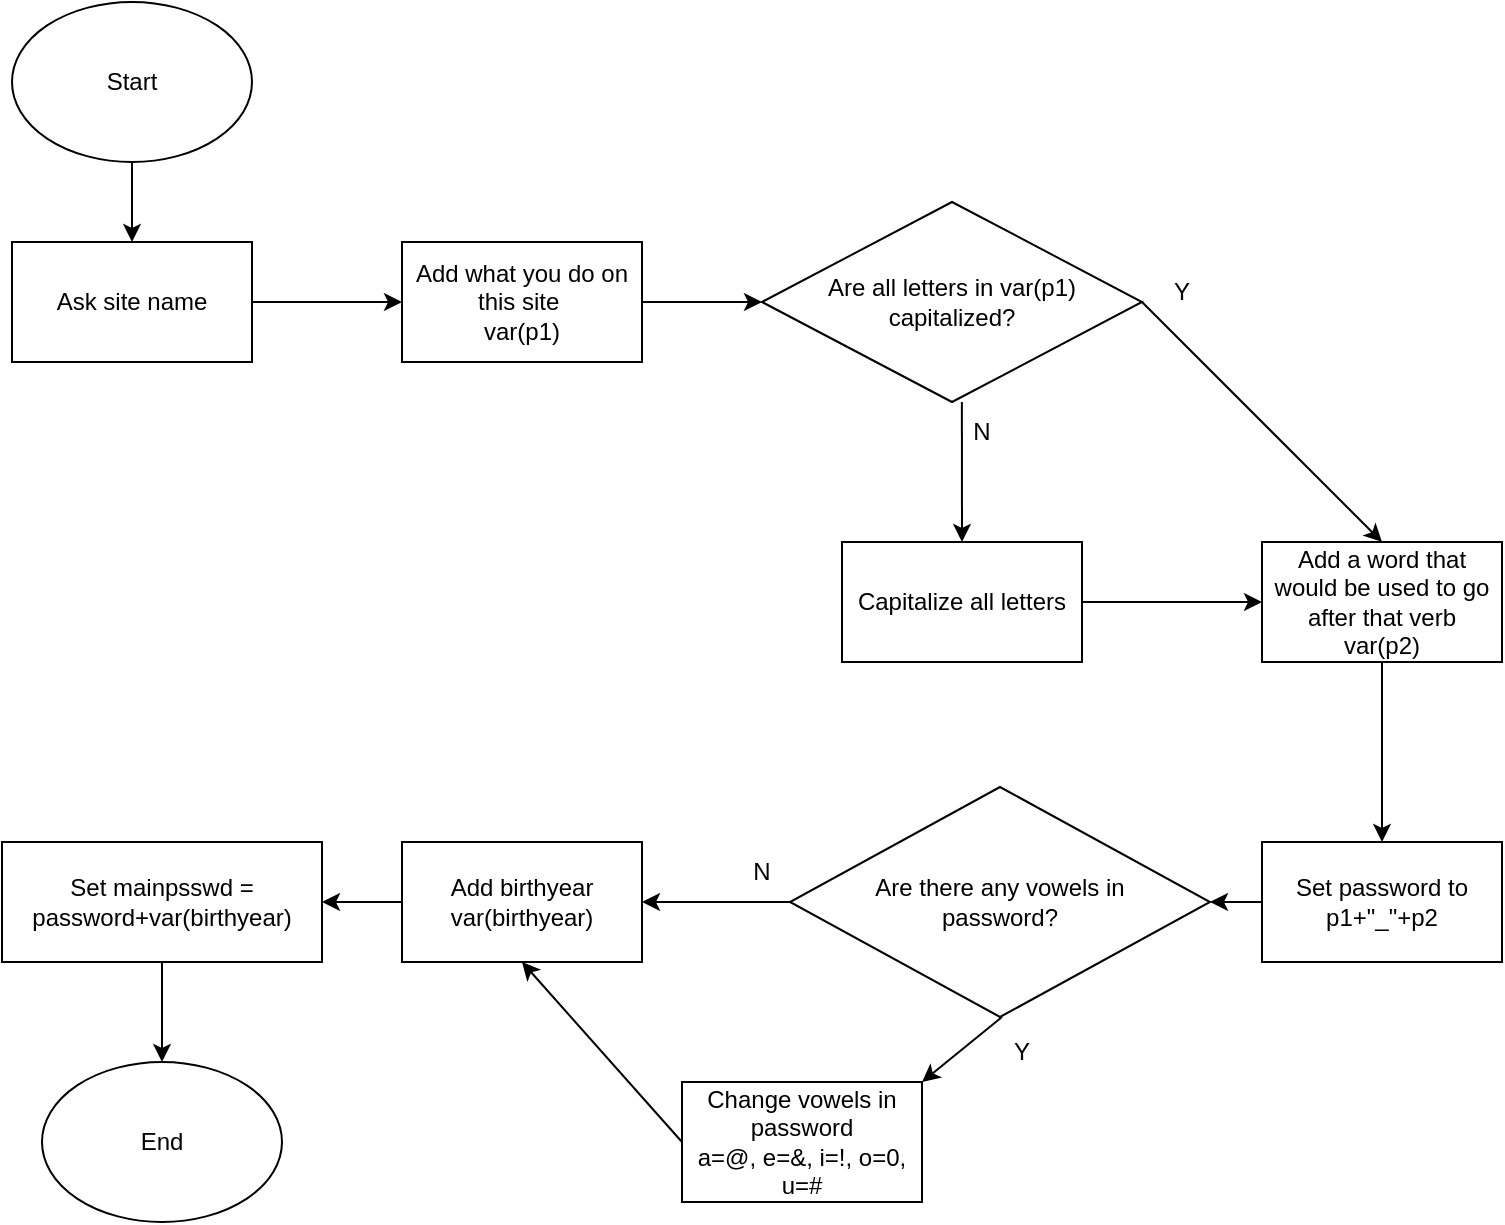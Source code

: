 <mxfile version="21.8.2" type="github">
  <diagram id="C5RBs43oDa-KdzZeNtuy" name="Page-1">
    <mxGraphModel dx="1434" dy="758" grid="1" gridSize="10" guides="1" tooltips="1" connect="1" arrows="1" fold="1" page="1" pageScale="1" pageWidth="827" pageHeight="1169" math="0" shadow="0">
      <root>
        <mxCell id="WIyWlLk6GJQsqaUBKTNV-0" />
        <mxCell id="WIyWlLk6GJQsqaUBKTNV-1" parent="WIyWlLk6GJQsqaUBKTNV-0" />
        <mxCell id="XAUsmPlQpkuOW1P56aFX-0" value="Start" style="ellipse;whiteSpace=wrap;html=1;" vertex="1" parent="WIyWlLk6GJQsqaUBKTNV-1">
          <mxGeometry x="25" y="10" width="120" height="80" as="geometry" />
        </mxCell>
        <mxCell id="XAUsmPlQpkuOW1P56aFX-4" value="" style="endArrow=classic;html=1;rounded=0;exitX=1;exitY=0.5;exitDx=0;exitDy=0;" edge="1" parent="WIyWlLk6GJQsqaUBKTNV-1" source="XAUsmPlQpkuOW1P56aFX-23" target="XAUsmPlQpkuOW1P56aFX-5">
          <mxGeometry width="50" height="50" relative="1" as="geometry">
            <mxPoint x="160" y="160" as="sourcePoint" />
            <mxPoint x="240" y="160" as="targetPoint" />
          </mxGeometry>
        </mxCell>
        <mxCell id="XAUsmPlQpkuOW1P56aFX-5" value="Add&amp;nbsp;what you do on this site&amp;nbsp;&lt;br&gt;var(p1)" style="rounded=0;whiteSpace=wrap;html=1;" vertex="1" parent="WIyWlLk6GJQsqaUBKTNV-1">
          <mxGeometry x="220" y="130" width="120" height="60" as="geometry" />
        </mxCell>
        <mxCell id="XAUsmPlQpkuOW1P56aFX-7" value="Capitalize all letters" style="rounded=0;whiteSpace=wrap;html=1;" vertex="1" parent="WIyWlLk6GJQsqaUBKTNV-1">
          <mxGeometry x="440" y="280" width="120" height="60" as="geometry" />
        </mxCell>
        <mxCell id="XAUsmPlQpkuOW1P56aFX-8" value="" style="endArrow=classic;html=1;rounded=0;exitX=1;exitY=0.5;exitDx=0;exitDy=0;entryX=0;entryY=0.5;entryDx=0;entryDy=0;" edge="1" parent="WIyWlLk6GJQsqaUBKTNV-1" source="XAUsmPlQpkuOW1P56aFX-7" target="XAUsmPlQpkuOW1P56aFX-9">
          <mxGeometry width="50" height="50" relative="1" as="geometry">
            <mxPoint x="550" y="250" as="sourcePoint" />
            <mxPoint x="620" y="250" as="targetPoint" />
          </mxGeometry>
        </mxCell>
        <mxCell id="XAUsmPlQpkuOW1P56aFX-10" value="Set password to&lt;br&gt;p1+&quot;_&quot;+p2" style="rounded=0;whiteSpace=wrap;html=1;" vertex="1" parent="WIyWlLk6GJQsqaUBKTNV-1">
          <mxGeometry x="650" y="430" width="120" height="60" as="geometry" />
        </mxCell>
        <mxCell id="XAUsmPlQpkuOW1P56aFX-13" value="Change vowels in password&lt;br&gt;a=@, e=&amp;amp;, i=!, o=0, u=#" style="rounded=0;whiteSpace=wrap;html=1;" vertex="1" parent="WIyWlLk6GJQsqaUBKTNV-1">
          <mxGeometry x="360" y="550" width="120" height="60" as="geometry" />
        </mxCell>
        <mxCell id="XAUsmPlQpkuOW1P56aFX-16" value="" style="endArrow=classic;html=1;rounded=0;exitX=0;exitY=0.5;exitDx=0;exitDy=0;" edge="1" parent="WIyWlLk6GJQsqaUBKTNV-1" source="XAUsmPlQpkuOW1P56aFX-36" target="XAUsmPlQpkuOW1P56aFX-17">
          <mxGeometry width="50" height="50" relative="1" as="geometry">
            <mxPoint x="435" y="460" as="sourcePoint" />
            <mxPoint x="355" y="460" as="targetPoint" />
          </mxGeometry>
        </mxCell>
        <mxCell id="XAUsmPlQpkuOW1P56aFX-17" value="Add birthyear&lt;br&gt;var(birthyear)" style="rounded=0;whiteSpace=wrap;html=1;" vertex="1" parent="WIyWlLk6GJQsqaUBKTNV-1">
          <mxGeometry x="220" y="430" width="120" height="60" as="geometry" />
        </mxCell>
        <mxCell id="XAUsmPlQpkuOW1P56aFX-18" value="" style="endArrow=classic;html=1;rounded=0;exitX=0;exitY=0.5;exitDx=0;exitDy=0;" edge="1" parent="WIyWlLk6GJQsqaUBKTNV-1" source="XAUsmPlQpkuOW1P56aFX-17" target="XAUsmPlQpkuOW1P56aFX-19">
          <mxGeometry width="50" height="50" relative="1" as="geometry">
            <mxPoint x="210" y="460" as="sourcePoint" />
            <mxPoint x="175" y="460" as="targetPoint" />
          </mxGeometry>
        </mxCell>
        <mxCell id="XAUsmPlQpkuOW1P56aFX-19" value="Set mainpsswd = password+var(birthyear)" style="rounded=0;whiteSpace=wrap;html=1;" vertex="1" parent="WIyWlLk6GJQsqaUBKTNV-1">
          <mxGeometry x="20" y="430" width="160" height="60" as="geometry" />
        </mxCell>
        <mxCell id="XAUsmPlQpkuOW1P56aFX-22" value="" style="endArrow=classic;html=1;rounded=0;exitX=0.5;exitY=1;exitDx=0;exitDy=0;" edge="1" parent="WIyWlLk6GJQsqaUBKTNV-1" source="XAUsmPlQpkuOW1P56aFX-0" target="XAUsmPlQpkuOW1P56aFX-23">
          <mxGeometry width="50" height="50" relative="1" as="geometry">
            <mxPoint x="85" y="90" as="sourcePoint" />
            <mxPoint x="85" y="130" as="targetPoint" />
          </mxGeometry>
        </mxCell>
        <mxCell id="XAUsmPlQpkuOW1P56aFX-23" value="Ask site name" style="rounded=0;whiteSpace=wrap;html=1;" vertex="1" parent="WIyWlLk6GJQsqaUBKTNV-1">
          <mxGeometry x="25" y="130" width="120" height="60" as="geometry" />
        </mxCell>
        <mxCell id="XAUsmPlQpkuOW1P56aFX-24" value="" style="endArrow=classic;html=1;rounded=0;exitX=0.5;exitY=1;exitDx=0;exitDy=0;entryX=0.5;entryY=0;entryDx=0;entryDy=0;" edge="1" parent="WIyWlLk6GJQsqaUBKTNV-1" source="XAUsmPlQpkuOW1P56aFX-19" target="XAUsmPlQpkuOW1P56aFX-26">
          <mxGeometry width="50" height="50" relative="1" as="geometry">
            <mxPoint x="100" y="500" as="sourcePoint" />
            <mxPoint x="110" y="540" as="targetPoint" />
          </mxGeometry>
        </mxCell>
        <mxCell id="XAUsmPlQpkuOW1P56aFX-26" value="End" style="ellipse;whiteSpace=wrap;html=1;" vertex="1" parent="WIyWlLk6GJQsqaUBKTNV-1">
          <mxGeometry x="40" y="540" width="120" height="80" as="geometry" />
        </mxCell>
        <mxCell id="XAUsmPlQpkuOW1P56aFX-27" value="Are all letters in var(p1) capitalized?" style="rhombus;whiteSpace=wrap;html=1;" vertex="1" parent="WIyWlLk6GJQsqaUBKTNV-1">
          <mxGeometry x="400" y="110" width="190" height="100" as="geometry" />
        </mxCell>
        <mxCell id="XAUsmPlQpkuOW1P56aFX-28" value="" style="endArrow=classic;html=1;rounded=0;entryX=0;entryY=0.5;entryDx=0;entryDy=0;" edge="1" parent="WIyWlLk6GJQsqaUBKTNV-1" target="XAUsmPlQpkuOW1P56aFX-27">
          <mxGeometry width="50" height="50" relative="1" as="geometry">
            <mxPoint x="340" y="160" as="sourcePoint" />
            <mxPoint x="390" y="110" as="targetPoint" />
          </mxGeometry>
        </mxCell>
        <mxCell id="XAUsmPlQpkuOW1P56aFX-9" value="Add a word that would be used to go after that verb&lt;br&gt;var(p2)" style="rounded=0;whiteSpace=wrap;html=1;" vertex="1" parent="WIyWlLk6GJQsqaUBKTNV-1">
          <mxGeometry x="650" y="280" width="120" height="60" as="geometry" />
        </mxCell>
        <mxCell id="XAUsmPlQpkuOW1P56aFX-31" value="" style="endArrow=classic;html=1;rounded=0;entryX=0.5;entryY=0;entryDx=0;entryDy=0;" edge="1" parent="WIyWlLk6GJQsqaUBKTNV-1" target="XAUsmPlQpkuOW1P56aFX-10">
          <mxGeometry width="50" height="50" relative="1" as="geometry">
            <mxPoint x="710" y="340" as="sourcePoint" />
            <mxPoint x="760" y="290" as="targetPoint" />
          </mxGeometry>
        </mxCell>
        <mxCell id="XAUsmPlQpkuOW1P56aFX-32" value="" style="endArrow=classic;html=1;rounded=0;exitX=0.526;exitY=1;exitDx=0;exitDy=0;exitPerimeter=0;entryX=0.5;entryY=0;entryDx=0;entryDy=0;" edge="1" parent="WIyWlLk6GJQsqaUBKTNV-1" source="XAUsmPlQpkuOW1P56aFX-27" target="XAUsmPlQpkuOW1P56aFX-7">
          <mxGeometry width="50" height="50" relative="1" as="geometry">
            <mxPoint x="490" y="210" as="sourcePoint" />
            <mxPoint x="540" y="160" as="targetPoint" />
          </mxGeometry>
        </mxCell>
        <mxCell id="XAUsmPlQpkuOW1P56aFX-33" value="" style="endArrow=classic;html=1;rounded=0;entryX=0.5;entryY=0;entryDx=0;entryDy=0;" edge="1" parent="WIyWlLk6GJQsqaUBKTNV-1" target="XAUsmPlQpkuOW1P56aFX-9">
          <mxGeometry width="50" height="50" relative="1" as="geometry">
            <mxPoint x="590" y="160" as="sourcePoint" />
            <mxPoint x="660" y="270" as="targetPoint" />
          </mxGeometry>
        </mxCell>
        <mxCell id="XAUsmPlQpkuOW1P56aFX-34" value="Y" style="text;strokeColor=none;align=center;fillColor=none;html=1;verticalAlign=middle;whiteSpace=wrap;rounded=0;" vertex="1" parent="WIyWlLk6GJQsqaUBKTNV-1">
          <mxGeometry x="580" y="140" width="60" height="30" as="geometry" />
        </mxCell>
        <mxCell id="XAUsmPlQpkuOW1P56aFX-35" value="N" style="text;strokeColor=none;align=center;fillColor=none;html=1;verticalAlign=middle;whiteSpace=wrap;rounded=0;" vertex="1" parent="WIyWlLk6GJQsqaUBKTNV-1">
          <mxGeometry x="480" y="210" width="60" height="30" as="geometry" />
        </mxCell>
        <mxCell id="XAUsmPlQpkuOW1P56aFX-36" value="Are there any vowels in &lt;br&gt;password?" style="rhombus;whiteSpace=wrap;html=1;" vertex="1" parent="WIyWlLk6GJQsqaUBKTNV-1">
          <mxGeometry x="414" y="402.5" width="210" height="115" as="geometry" />
        </mxCell>
        <mxCell id="XAUsmPlQpkuOW1P56aFX-37" value="" style="endArrow=classic;html=1;rounded=0;entryX=1;entryY=0.5;entryDx=0;entryDy=0;" edge="1" parent="WIyWlLk6GJQsqaUBKTNV-1" target="XAUsmPlQpkuOW1P56aFX-36">
          <mxGeometry width="50" height="50" relative="1" as="geometry">
            <mxPoint x="650" y="460" as="sourcePoint" />
            <mxPoint x="700" y="410" as="targetPoint" />
          </mxGeometry>
        </mxCell>
        <mxCell id="XAUsmPlQpkuOW1P56aFX-38" value="N" style="text;strokeColor=none;align=center;fillColor=none;html=1;verticalAlign=middle;whiteSpace=wrap;rounded=0;" vertex="1" parent="WIyWlLk6GJQsqaUBKTNV-1">
          <mxGeometry x="370" y="430" width="60" height="30" as="geometry" />
        </mxCell>
        <mxCell id="XAUsmPlQpkuOW1P56aFX-39" value="" style="endArrow=classic;html=1;rounded=0;entryX=1;entryY=0;entryDx=0;entryDy=0;" edge="1" parent="WIyWlLk6GJQsqaUBKTNV-1" target="XAUsmPlQpkuOW1P56aFX-13">
          <mxGeometry width="50" height="50" relative="1" as="geometry">
            <mxPoint x="520" y="517.5" as="sourcePoint" />
            <mxPoint x="570" y="467.5" as="targetPoint" />
          </mxGeometry>
        </mxCell>
        <mxCell id="XAUsmPlQpkuOW1P56aFX-40" value="" style="endArrow=classic;html=1;rounded=0;entryX=0.5;entryY=1;entryDx=0;entryDy=0;exitX=0;exitY=0.5;exitDx=0;exitDy=0;" edge="1" parent="WIyWlLk6GJQsqaUBKTNV-1" source="XAUsmPlQpkuOW1P56aFX-13" target="XAUsmPlQpkuOW1P56aFX-17">
          <mxGeometry width="50" height="50" relative="1" as="geometry">
            <mxPoint x="340" y="590" as="sourcePoint" />
            <mxPoint x="390" y="540" as="targetPoint" />
          </mxGeometry>
        </mxCell>
        <mxCell id="XAUsmPlQpkuOW1P56aFX-41" value="Y" style="text;strokeColor=none;align=center;fillColor=none;html=1;verticalAlign=middle;whiteSpace=wrap;rounded=0;" vertex="1" parent="WIyWlLk6GJQsqaUBKTNV-1">
          <mxGeometry x="500" y="520" width="60" height="30" as="geometry" />
        </mxCell>
      </root>
    </mxGraphModel>
  </diagram>
</mxfile>
